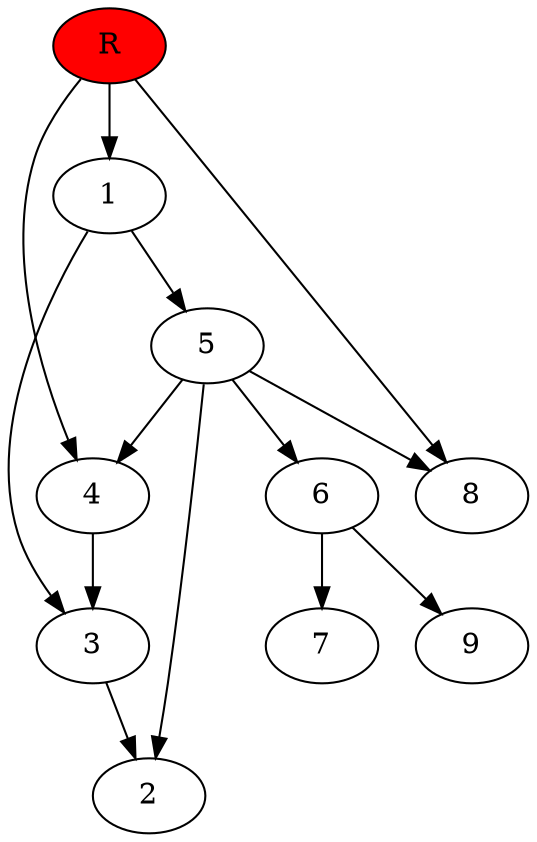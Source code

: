 digraph prb71832 {
	1
	2
	3
	4
	5
	6
	7
	8
	R [fillcolor="#ff0000" style=filled]
	1 -> 3
	1 -> 5
	3 -> 2
	4 -> 3
	5 -> 2
	5 -> 4
	5 -> 6
	5 -> 8
	6 -> 7
	6 -> 9
	R -> 1
	R -> 4
	R -> 8
}
